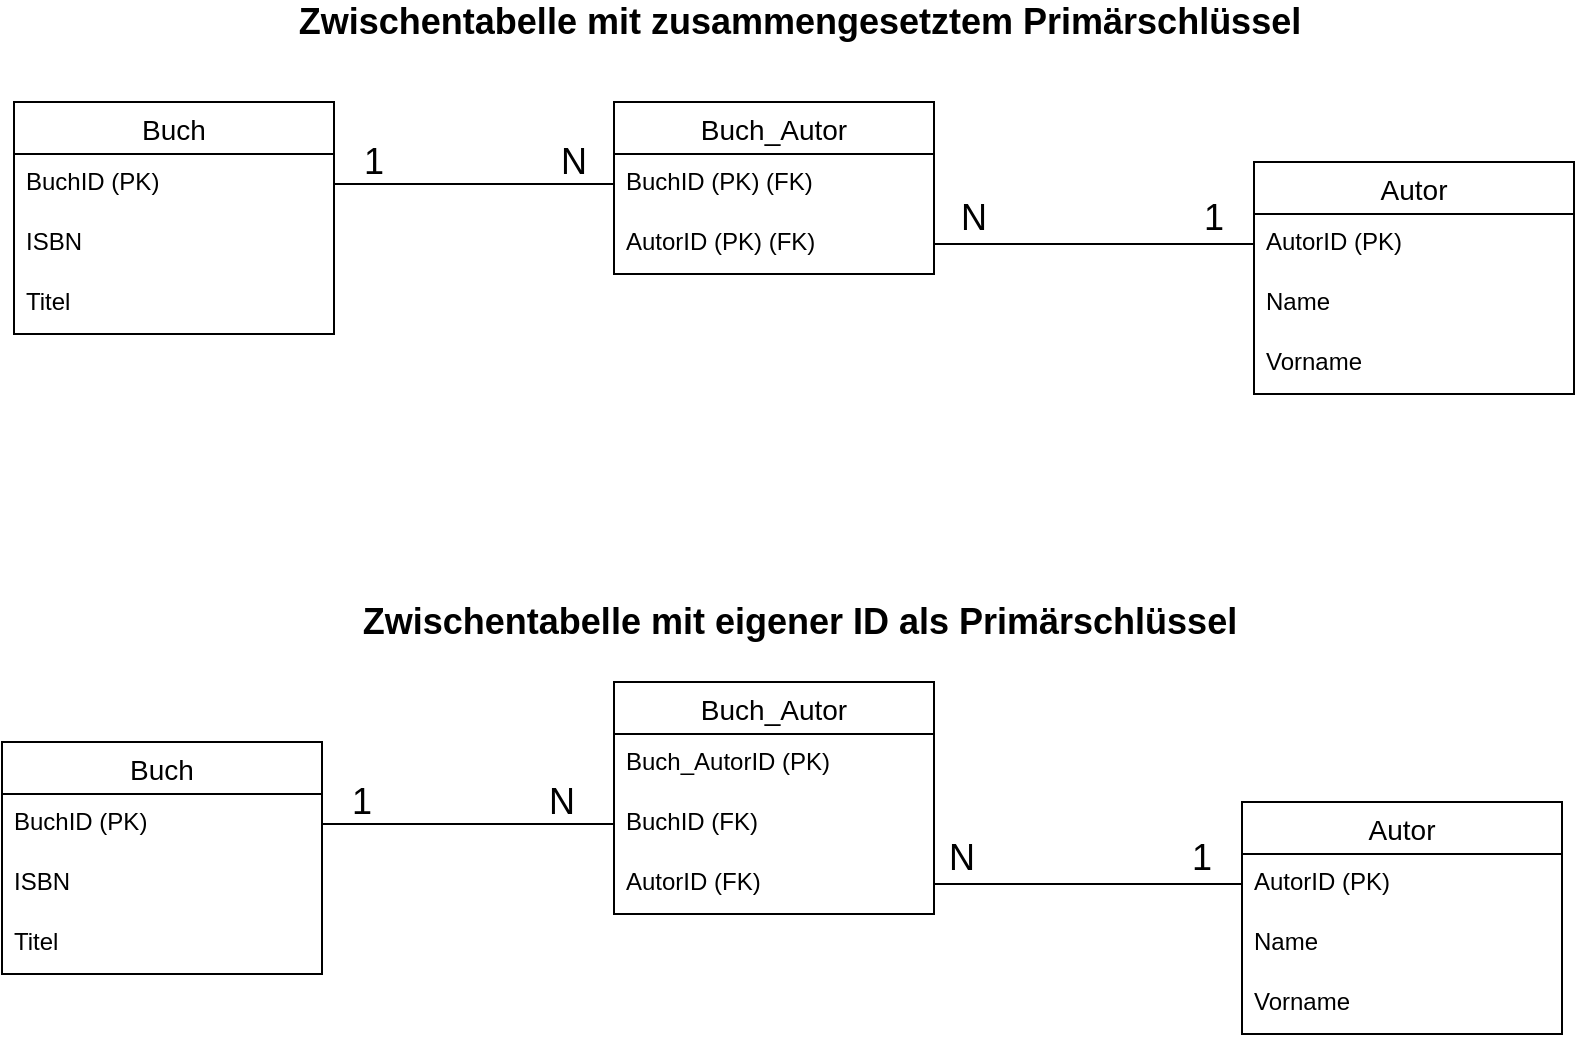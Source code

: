 <mxfile version="14.6.13" type="device"><diagram id="KbcDyROgDmHHFEHTUhA1" name="Seite-1"><mxGraphModel dx="1365" dy="723" grid="1" gridSize="10" guides="1" tooltips="1" connect="1" arrows="1" fold="1" page="1" pageScale="1" pageWidth="827" pageHeight="1169" math="0" shadow="0"><root><mxCell id="0"/><mxCell id="1" parent="0"/><mxCell id="1BNZKjLPwAJntQ9RX2fU-44" value="Buch" style="swimlane;fontStyle=0;childLayout=stackLayout;horizontal=1;startSize=26;horizontalStack=0;resizeParent=1;resizeParentMax=0;resizeLast=0;collapsible=1;marginBottom=0;align=center;fontSize=14;" vertex="1" parent="1"><mxGeometry x="30" y="130" width="160" height="116" as="geometry"/></mxCell><mxCell id="1BNZKjLPwAJntQ9RX2fU-45" value="BuchID (PK)" style="text;strokeColor=none;fillColor=none;spacingLeft=4;spacingRight=4;overflow=hidden;rotatable=0;points=[[0,0.5],[1,0.5]];portConstraint=eastwest;fontSize=12;" vertex="1" parent="1BNZKjLPwAJntQ9RX2fU-44"><mxGeometry y="26" width="160" height="30" as="geometry"/></mxCell><mxCell id="1BNZKjLPwAJntQ9RX2fU-46" value="ISBN" style="text;strokeColor=none;fillColor=none;spacingLeft=4;spacingRight=4;overflow=hidden;rotatable=0;points=[[0,0.5],[1,0.5]];portConstraint=eastwest;fontSize=12;" vertex="1" parent="1BNZKjLPwAJntQ9RX2fU-44"><mxGeometry y="56" width="160" height="30" as="geometry"/></mxCell><mxCell id="1BNZKjLPwAJntQ9RX2fU-47" value="Titel" style="text;strokeColor=none;fillColor=none;spacingLeft=4;spacingRight=4;overflow=hidden;rotatable=0;points=[[0,0.5],[1,0.5]];portConstraint=eastwest;fontSize=12;" vertex="1" parent="1BNZKjLPwAJntQ9RX2fU-44"><mxGeometry y="86" width="160" height="30" as="geometry"/></mxCell><mxCell id="1BNZKjLPwAJntQ9RX2fU-48" value="Buch_Autor" style="swimlane;fontStyle=0;childLayout=stackLayout;horizontal=1;startSize=26;horizontalStack=0;resizeParent=1;resizeParentMax=0;resizeLast=0;collapsible=1;marginBottom=0;align=center;fontSize=14;" vertex="1" parent="1"><mxGeometry x="330" y="130" width="160" height="86" as="geometry"/></mxCell><mxCell id="1BNZKjLPwAJntQ9RX2fU-49" value="BuchID (PK) (FK)" style="text;strokeColor=none;fillColor=none;spacingLeft=4;spacingRight=4;overflow=hidden;rotatable=0;points=[[0,0.5],[1,0.5]];portConstraint=eastwest;fontSize=12;" vertex="1" parent="1BNZKjLPwAJntQ9RX2fU-48"><mxGeometry y="26" width="160" height="30" as="geometry"/></mxCell><mxCell id="1BNZKjLPwAJntQ9RX2fU-50" value="AutorID (PK) (FK)" style="text;strokeColor=none;fillColor=none;spacingLeft=4;spacingRight=4;overflow=hidden;rotatable=0;points=[[0,0.5],[1,0.5]];portConstraint=eastwest;fontSize=12;" vertex="1" parent="1BNZKjLPwAJntQ9RX2fU-48"><mxGeometry y="56" width="160" height="30" as="geometry"/></mxCell><mxCell id="1BNZKjLPwAJntQ9RX2fU-52" value="Autor" style="swimlane;fontStyle=0;childLayout=stackLayout;horizontal=1;startSize=26;horizontalStack=0;resizeParent=1;resizeParentMax=0;resizeLast=0;collapsible=1;marginBottom=0;align=center;fontSize=14;" vertex="1" parent="1"><mxGeometry x="650" y="160" width="160" height="116" as="geometry"/></mxCell><mxCell id="1BNZKjLPwAJntQ9RX2fU-53" value="AutorID (PK)" style="text;strokeColor=none;fillColor=none;spacingLeft=4;spacingRight=4;overflow=hidden;rotatable=0;points=[[0,0.5],[1,0.5]];portConstraint=eastwest;fontSize=12;" vertex="1" parent="1BNZKjLPwAJntQ9RX2fU-52"><mxGeometry y="26" width="160" height="30" as="geometry"/></mxCell><mxCell id="1BNZKjLPwAJntQ9RX2fU-54" value="Name" style="text;strokeColor=none;fillColor=none;spacingLeft=4;spacingRight=4;overflow=hidden;rotatable=0;points=[[0,0.5],[1,0.5]];portConstraint=eastwest;fontSize=12;" vertex="1" parent="1BNZKjLPwAJntQ9RX2fU-52"><mxGeometry y="56" width="160" height="30" as="geometry"/></mxCell><mxCell id="1BNZKjLPwAJntQ9RX2fU-55" value="Vorname" style="text;strokeColor=none;fillColor=none;spacingLeft=4;spacingRight=4;overflow=hidden;rotatable=0;points=[[0,0.5],[1,0.5]];portConstraint=eastwest;fontSize=12;" vertex="1" parent="1BNZKjLPwAJntQ9RX2fU-52"><mxGeometry y="86" width="160" height="30" as="geometry"/></mxCell><mxCell id="1BNZKjLPwAJntQ9RX2fU-56" value="" style="endArrow=none;html=1;rounded=0;exitX=1;exitY=0.5;exitDx=0;exitDy=0;entryX=0;entryY=0.5;entryDx=0;entryDy=0;" edge="1" parent="1" source="1BNZKjLPwAJntQ9RX2fU-45" target="1BNZKjLPwAJntQ9RX2fU-49"><mxGeometry relative="1" as="geometry"><mxPoint x="330" y="370" as="sourcePoint"/><mxPoint x="490" y="370" as="targetPoint"/></mxGeometry></mxCell><mxCell id="1BNZKjLPwAJntQ9RX2fU-59" value="" style="endArrow=none;html=1;rounded=0;exitX=0;exitY=0.5;exitDx=0;exitDy=0;entryX=1;entryY=0.5;entryDx=0;entryDy=0;" edge="1" parent="1" source="1BNZKjLPwAJntQ9RX2fU-53" target="1BNZKjLPwAJntQ9RX2fU-50"><mxGeometry relative="1" as="geometry"><mxPoint x="200" y="181" as="sourcePoint"/><mxPoint x="330" y="181" as="targetPoint"/></mxGeometry></mxCell><mxCell id="1BNZKjLPwAJntQ9RX2fU-62" value="&lt;font style=&quot;font-size: 18px&quot;&gt;N&lt;/font&gt;" style="text;html=1;strokeColor=none;fillColor=none;align=center;verticalAlign=middle;whiteSpace=wrap;rounded=0;" vertex="1" parent="1"><mxGeometry x="290" y="150" width="40" height="20" as="geometry"/></mxCell><mxCell id="1BNZKjLPwAJntQ9RX2fU-63" value="&lt;font style=&quot;font-size: 18px&quot;&gt;1&lt;/font&gt;" style="text;html=1;strokeColor=none;fillColor=none;align=center;verticalAlign=middle;whiteSpace=wrap;rounded=0;" vertex="1" parent="1"><mxGeometry x="610" y="178" width="40" height="20" as="geometry"/></mxCell><mxCell id="1BNZKjLPwAJntQ9RX2fU-64" value="&lt;font style=&quot;font-size: 18px&quot;&gt;1&lt;/font&gt;" style="text;html=1;strokeColor=none;fillColor=none;align=center;verticalAlign=middle;whiteSpace=wrap;rounded=0;" vertex="1" parent="1"><mxGeometry x="190" y="150" width="40" height="20" as="geometry"/></mxCell><mxCell id="1BNZKjLPwAJntQ9RX2fU-65" value="&lt;font style=&quot;font-size: 18px&quot;&gt;N&lt;/font&gt;" style="text;html=1;strokeColor=none;fillColor=none;align=center;verticalAlign=middle;whiteSpace=wrap;rounded=0;" vertex="1" parent="1"><mxGeometry x="490" y="178" width="40" height="20" as="geometry"/></mxCell><mxCell id="1BNZKjLPwAJntQ9RX2fU-66" value="&lt;font style=&quot;font-size: 18px&quot;&gt;&lt;b&gt;Zwischentabelle mit zusammengesetztem Primärschlüssel&lt;/b&gt;&lt;/font&gt;" style="text;html=1;strokeColor=none;fillColor=none;align=center;verticalAlign=middle;whiteSpace=wrap;rounded=0;" vertex="1" parent="1"><mxGeometry x="140" y="80" width="566" height="20" as="geometry"/></mxCell><mxCell id="1BNZKjLPwAJntQ9RX2fU-67" value="Buch" style="swimlane;fontStyle=0;childLayout=stackLayout;horizontal=1;startSize=26;horizontalStack=0;resizeParent=1;resizeParentMax=0;resizeLast=0;collapsible=1;marginBottom=0;align=center;fontSize=14;" vertex="1" parent="1"><mxGeometry x="24" y="450" width="160" height="116" as="geometry"/></mxCell><mxCell id="1BNZKjLPwAJntQ9RX2fU-68" value="BuchID (PK)" style="text;strokeColor=none;fillColor=none;spacingLeft=4;spacingRight=4;overflow=hidden;rotatable=0;points=[[0,0.5],[1,0.5]];portConstraint=eastwest;fontSize=12;" vertex="1" parent="1BNZKjLPwAJntQ9RX2fU-67"><mxGeometry y="26" width="160" height="30" as="geometry"/></mxCell><mxCell id="1BNZKjLPwAJntQ9RX2fU-69" value="ISBN" style="text;strokeColor=none;fillColor=none;spacingLeft=4;spacingRight=4;overflow=hidden;rotatable=0;points=[[0,0.5],[1,0.5]];portConstraint=eastwest;fontSize=12;" vertex="1" parent="1BNZKjLPwAJntQ9RX2fU-67"><mxGeometry y="56" width="160" height="30" as="geometry"/></mxCell><mxCell id="1BNZKjLPwAJntQ9RX2fU-70" value="Titel" style="text;strokeColor=none;fillColor=none;spacingLeft=4;spacingRight=4;overflow=hidden;rotatable=0;points=[[0,0.5],[1,0.5]];portConstraint=eastwest;fontSize=12;" vertex="1" parent="1BNZKjLPwAJntQ9RX2fU-67"><mxGeometry y="86" width="160" height="30" as="geometry"/></mxCell><mxCell id="1BNZKjLPwAJntQ9RX2fU-71" value="Buch_Autor" style="swimlane;fontStyle=0;childLayout=stackLayout;horizontal=1;startSize=26;horizontalStack=0;resizeParent=1;resizeParentMax=0;resizeLast=0;collapsible=1;marginBottom=0;align=center;fontSize=14;" vertex="1" parent="1"><mxGeometry x="330" y="420" width="160" height="116" as="geometry"/></mxCell><mxCell id="1BNZKjLPwAJntQ9RX2fU-85" value="Buch_AutorID (PK)" style="text;strokeColor=none;fillColor=none;spacingLeft=4;spacingRight=4;overflow=hidden;rotatable=0;points=[[0,0.5],[1,0.5]];portConstraint=eastwest;fontSize=12;" vertex="1" parent="1BNZKjLPwAJntQ9RX2fU-71"><mxGeometry y="26" width="160" height="30" as="geometry"/></mxCell><mxCell id="1BNZKjLPwAJntQ9RX2fU-72" value="BuchID (FK)" style="text;strokeColor=none;fillColor=none;spacingLeft=4;spacingRight=4;overflow=hidden;rotatable=0;points=[[0,0.5],[1,0.5]];portConstraint=eastwest;fontSize=12;" vertex="1" parent="1BNZKjLPwAJntQ9RX2fU-71"><mxGeometry y="56" width="160" height="30" as="geometry"/></mxCell><mxCell id="1BNZKjLPwAJntQ9RX2fU-73" value="AutorID (FK)" style="text;strokeColor=none;fillColor=none;spacingLeft=4;spacingRight=4;overflow=hidden;rotatable=0;points=[[0,0.5],[1,0.5]];portConstraint=eastwest;fontSize=12;" vertex="1" parent="1BNZKjLPwAJntQ9RX2fU-71"><mxGeometry y="86" width="160" height="30" as="geometry"/></mxCell><mxCell id="1BNZKjLPwAJntQ9RX2fU-74" value="Autor" style="swimlane;fontStyle=0;childLayout=stackLayout;horizontal=1;startSize=26;horizontalStack=0;resizeParent=1;resizeParentMax=0;resizeLast=0;collapsible=1;marginBottom=0;align=center;fontSize=14;" vertex="1" parent="1"><mxGeometry x="644" y="480" width="160" height="116" as="geometry"/></mxCell><mxCell id="1BNZKjLPwAJntQ9RX2fU-75" value="AutorID (PK)" style="text;strokeColor=none;fillColor=none;spacingLeft=4;spacingRight=4;overflow=hidden;rotatable=0;points=[[0,0.5],[1,0.5]];portConstraint=eastwest;fontSize=12;" vertex="1" parent="1BNZKjLPwAJntQ9RX2fU-74"><mxGeometry y="26" width="160" height="30" as="geometry"/></mxCell><mxCell id="1BNZKjLPwAJntQ9RX2fU-76" value="Name" style="text;strokeColor=none;fillColor=none;spacingLeft=4;spacingRight=4;overflow=hidden;rotatable=0;points=[[0,0.5],[1,0.5]];portConstraint=eastwest;fontSize=12;" vertex="1" parent="1BNZKjLPwAJntQ9RX2fU-74"><mxGeometry y="56" width="160" height="30" as="geometry"/></mxCell><mxCell id="1BNZKjLPwAJntQ9RX2fU-77" value="Vorname" style="text;strokeColor=none;fillColor=none;spacingLeft=4;spacingRight=4;overflow=hidden;rotatable=0;points=[[0,0.5],[1,0.5]];portConstraint=eastwest;fontSize=12;" vertex="1" parent="1BNZKjLPwAJntQ9RX2fU-74"><mxGeometry y="86" width="160" height="30" as="geometry"/></mxCell><mxCell id="1BNZKjLPwAJntQ9RX2fU-78" value="" style="endArrow=none;html=1;rounded=0;exitX=1;exitY=0.5;exitDx=0;exitDy=0;entryX=0;entryY=0.5;entryDx=0;entryDy=0;" edge="1" parent="1" source="1BNZKjLPwAJntQ9RX2fU-68" target="1BNZKjLPwAJntQ9RX2fU-72"><mxGeometry relative="1" as="geometry"><mxPoint x="324" y="690" as="sourcePoint"/><mxPoint x="484" y="690" as="targetPoint"/></mxGeometry></mxCell><mxCell id="1BNZKjLPwAJntQ9RX2fU-79" value="" style="endArrow=none;html=1;rounded=0;exitX=0;exitY=0.5;exitDx=0;exitDy=0;entryX=1;entryY=0.5;entryDx=0;entryDy=0;" edge="1" parent="1" source="1BNZKjLPwAJntQ9RX2fU-75" target="1BNZKjLPwAJntQ9RX2fU-73"><mxGeometry relative="1" as="geometry"><mxPoint x="194" y="501" as="sourcePoint"/><mxPoint x="324" y="501" as="targetPoint"/></mxGeometry></mxCell><mxCell id="1BNZKjLPwAJntQ9RX2fU-80" value="&lt;font style=&quot;font-size: 18px&quot;&gt;N&lt;/font&gt;" style="text;html=1;strokeColor=none;fillColor=none;align=center;verticalAlign=middle;whiteSpace=wrap;rounded=0;" vertex="1" parent="1"><mxGeometry x="284" y="470" width="40" height="20" as="geometry"/></mxCell><mxCell id="1BNZKjLPwAJntQ9RX2fU-81" value="&lt;font style=&quot;font-size: 18px&quot;&gt;1&lt;/font&gt;" style="text;html=1;strokeColor=none;fillColor=none;align=center;verticalAlign=middle;whiteSpace=wrap;rounded=0;" vertex="1" parent="1"><mxGeometry x="604" y="498" width="40" height="20" as="geometry"/></mxCell><mxCell id="1BNZKjLPwAJntQ9RX2fU-82" value="&lt;font style=&quot;font-size: 18px&quot;&gt;1&lt;/font&gt;" style="text;html=1;strokeColor=none;fillColor=none;align=center;verticalAlign=middle;whiteSpace=wrap;rounded=0;" vertex="1" parent="1"><mxGeometry x="184" y="470" width="40" height="20" as="geometry"/></mxCell><mxCell id="1BNZKjLPwAJntQ9RX2fU-83" value="&lt;font style=&quot;font-size: 18px&quot;&gt;N&lt;/font&gt;" style="text;html=1;strokeColor=none;fillColor=none;align=center;verticalAlign=middle;whiteSpace=wrap;rounded=0;" vertex="1" parent="1"><mxGeometry x="484" y="498" width="40" height="20" as="geometry"/></mxCell><mxCell id="1BNZKjLPwAJntQ9RX2fU-84" value="&lt;font style=&quot;font-size: 18px&quot;&gt;&lt;b&gt;Zwischentabelle mit eigener ID als Primärschlüssel&lt;/b&gt;&lt;/font&gt;" style="text;html=1;strokeColor=none;fillColor=none;align=center;verticalAlign=middle;whiteSpace=wrap;rounded=0;" vertex="1" parent="1"><mxGeometry x="140" y="380" width="566" height="20" as="geometry"/></mxCell></root></mxGraphModel></diagram></mxfile>